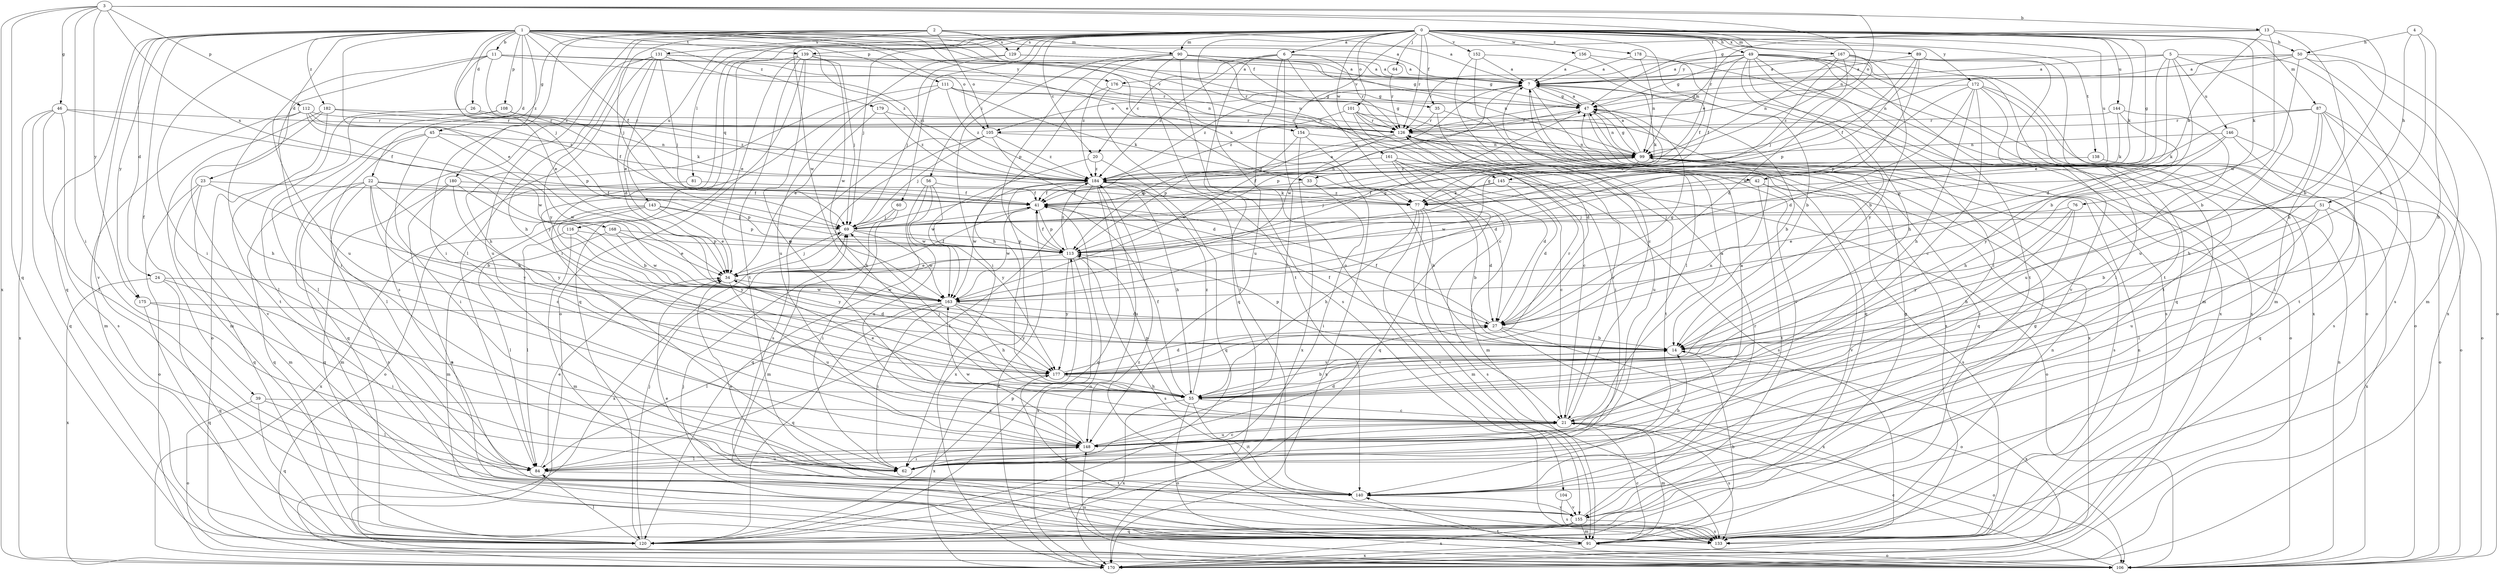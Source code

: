 strict digraph  {
0;
1;
2;
3;
4;
5;
6;
7;
11;
13;
14;
20;
21;
22;
23;
24;
26;
27;
33;
34;
35;
39;
41;
42;
45;
46;
47;
49;
50;
51;
55;
56;
60;
62;
64;
69;
76;
77;
81;
84;
87;
89;
90;
91;
99;
101;
104;
105;
106;
108;
111;
112;
113;
116;
120;
126;
129;
131;
133;
138;
139;
140;
143;
144;
145;
146;
148;
152;
154;
155;
156;
161;
163;
167;
168;
170;
172;
175;
176;
177;
178;
179;
180;
182;
184;
0 -> 6  [label=a];
0 -> 20  [label=c];
0 -> 33  [label=e];
0 -> 35  [label=f];
0 -> 42  [label=g];
0 -> 49  [label=h];
0 -> 50  [label=h];
0 -> 56  [label=i];
0 -> 60  [label=i];
0 -> 62  [label=i];
0 -> 64  [label=j];
0 -> 69  [label=j];
0 -> 76  [label=k];
0 -> 77  [label=k];
0 -> 81  [label=l];
0 -> 84  [label=l];
0 -> 87  [label=m];
0 -> 89  [label=m];
0 -> 90  [label=m];
0 -> 99  [label=n];
0 -> 101  [label=o];
0 -> 104  [label=o];
0 -> 116  [label=q];
0 -> 126  [label=r];
0 -> 129  [label=s];
0 -> 138  [label=t];
0 -> 143  [label=u];
0 -> 144  [label=u];
0 -> 145  [label=u];
0 -> 152  [label=v];
0 -> 154  [label=v];
0 -> 156  [label=w];
0 -> 161  [label=w];
0 -> 163  [label=w];
0 -> 167  [label=x];
0 -> 172  [label=y];
0 -> 178  [label=z];
1 -> 7  [label=a];
1 -> 11  [label=b];
1 -> 22  [label=d];
1 -> 23  [label=d];
1 -> 24  [label=d];
1 -> 26  [label=d];
1 -> 33  [label=e];
1 -> 34  [label=e];
1 -> 35  [label=f];
1 -> 39  [label=f];
1 -> 41  [label=f];
1 -> 42  [label=g];
1 -> 62  [label=i];
1 -> 69  [label=j];
1 -> 105  [label=o];
1 -> 108  [label=p];
1 -> 111  [label=p];
1 -> 120  [label=q];
1 -> 139  [label=t];
1 -> 145  [label=u];
1 -> 154  [label=v];
1 -> 155  [label=v];
1 -> 175  [label=y];
1 -> 179  [label=z];
1 -> 180  [label=z];
1 -> 182  [label=z];
1 -> 184  [label=z];
2 -> 7  [label=a];
2 -> 45  [label=g];
2 -> 62  [label=i];
2 -> 69  [label=j];
2 -> 90  [label=m];
2 -> 105  [label=o];
2 -> 129  [label=s];
2 -> 131  [label=s];
2 -> 133  [label=s];
3 -> 13  [label=b];
3 -> 46  [label=g];
3 -> 47  [label=g];
3 -> 62  [label=i];
3 -> 99  [label=n];
3 -> 105  [label=o];
3 -> 112  [label=p];
3 -> 120  [label=q];
3 -> 168  [label=x];
3 -> 170  [label=x];
3 -> 175  [label=y];
4 -> 14  [label=b];
4 -> 50  [label=h];
4 -> 51  [label=h];
4 -> 55  [label=h];
5 -> 7  [label=a];
5 -> 14  [label=b];
5 -> 27  [label=d];
5 -> 34  [label=e];
5 -> 133  [label=s];
5 -> 146  [label=u];
5 -> 148  [label=u];
5 -> 176  [label=y];
6 -> 7  [label=a];
6 -> 20  [label=c];
6 -> 21  [label=c];
6 -> 62  [label=i];
6 -> 120  [label=q];
6 -> 126  [label=r];
6 -> 148  [label=u];
6 -> 184  [label=z];
7 -> 47  [label=g];
7 -> 77  [label=k];
7 -> 105  [label=o];
7 -> 120  [label=q];
7 -> 133  [label=s];
7 -> 155  [label=v];
7 -> 163  [label=w];
7 -> 184  [label=z];
11 -> 34  [label=e];
11 -> 62  [label=i];
11 -> 99  [label=n];
11 -> 126  [label=r];
11 -> 148  [label=u];
11 -> 176  [label=y];
11 -> 184  [label=z];
13 -> 14  [label=b];
13 -> 55  [label=h];
13 -> 77  [label=k];
13 -> 126  [label=r];
13 -> 139  [label=t];
13 -> 163  [label=w];
14 -> 41  [label=f];
14 -> 113  [label=p];
14 -> 170  [label=x];
14 -> 177  [label=y];
20 -> 120  [label=q];
20 -> 163  [label=w];
20 -> 184  [label=z];
21 -> 7  [label=a];
21 -> 62  [label=i];
21 -> 91  [label=m];
21 -> 106  [label=o];
21 -> 113  [label=p];
21 -> 126  [label=r];
21 -> 133  [label=s];
21 -> 148  [label=u];
22 -> 14  [label=b];
22 -> 21  [label=c];
22 -> 41  [label=f];
22 -> 91  [label=m];
22 -> 113  [label=p];
22 -> 120  [label=q];
22 -> 133  [label=s];
22 -> 177  [label=y];
23 -> 14  [label=b];
23 -> 41  [label=f];
23 -> 91  [label=m];
23 -> 106  [label=o];
23 -> 120  [label=q];
24 -> 120  [label=q];
24 -> 148  [label=u];
24 -> 163  [label=w];
24 -> 170  [label=x];
26 -> 41  [label=f];
26 -> 84  [label=l];
26 -> 126  [label=r];
27 -> 14  [label=b];
27 -> 41  [label=f];
27 -> 47  [label=g];
27 -> 106  [label=o];
27 -> 170  [label=x];
33 -> 14  [label=b];
33 -> 41  [label=f];
33 -> 62  [label=i];
33 -> 170  [label=x];
34 -> 41  [label=f];
34 -> 47  [label=g];
34 -> 69  [label=j];
34 -> 148  [label=u];
34 -> 163  [label=w];
35 -> 27  [label=d];
35 -> 126  [label=r];
35 -> 133  [label=s];
39 -> 21  [label=c];
39 -> 84  [label=l];
39 -> 106  [label=o];
39 -> 120  [label=q];
41 -> 69  [label=j];
41 -> 106  [label=o];
41 -> 113  [label=p];
41 -> 163  [label=w];
42 -> 41  [label=f];
42 -> 133  [label=s];
42 -> 140  [label=t];
42 -> 155  [label=v];
45 -> 62  [label=i];
45 -> 84  [label=l];
45 -> 99  [label=n];
45 -> 120  [label=q];
45 -> 163  [label=w];
46 -> 41  [label=f];
46 -> 84  [label=l];
46 -> 120  [label=q];
46 -> 126  [label=r];
46 -> 133  [label=s];
46 -> 170  [label=x];
47 -> 7  [label=a];
47 -> 14  [label=b];
47 -> 99  [label=n];
47 -> 113  [label=p];
47 -> 120  [label=q];
47 -> 126  [label=r];
49 -> 7  [label=a];
49 -> 14  [label=b];
49 -> 41  [label=f];
49 -> 47  [label=g];
49 -> 55  [label=h];
49 -> 62  [label=i];
49 -> 91  [label=m];
49 -> 120  [label=q];
49 -> 126  [label=r];
49 -> 140  [label=t];
49 -> 155  [label=v];
49 -> 170  [label=x];
50 -> 7  [label=a];
50 -> 14  [label=b];
50 -> 91  [label=m];
50 -> 99  [label=n];
50 -> 106  [label=o];
50 -> 126  [label=r];
50 -> 170  [label=x];
51 -> 14  [label=b];
51 -> 34  [label=e];
51 -> 69  [label=j];
51 -> 84  [label=l];
51 -> 148  [label=u];
51 -> 170  [label=x];
55 -> 14  [label=b];
55 -> 21  [label=c];
55 -> 34  [label=e];
55 -> 41  [label=f];
55 -> 69  [label=j];
55 -> 106  [label=o];
55 -> 140  [label=t];
55 -> 170  [label=x];
55 -> 184  [label=z];
56 -> 41  [label=f];
56 -> 120  [label=q];
56 -> 148  [label=u];
56 -> 163  [label=w];
56 -> 177  [label=y];
60 -> 62  [label=i];
60 -> 69  [label=j];
60 -> 91  [label=m];
62 -> 14  [label=b];
64 -> 126  [label=r];
69 -> 7  [label=a];
69 -> 113  [label=p];
69 -> 163  [label=w];
69 -> 170  [label=x];
76 -> 21  [label=c];
76 -> 55  [label=h];
76 -> 69  [label=j];
76 -> 177  [label=y];
77 -> 14  [label=b];
77 -> 27  [label=d];
77 -> 55  [label=h];
77 -> 91  [label=m];
77 -> 133  [label=s];
77 -> 155  [label=v];
77 -> 184  [label=z];
81 -> 41  [label=f];
81 -> 106  [label=o];
84 -> 34  [label=e];
84 -> 140  [label=t];
84 -> 148  [label=u];
87 -> 55  [label=h];
87 -> 62  [label=i];
87 -> 77  [label=k];
87 -> 106  [label=o];
87 -> 126  [label=r];
87 -> 133  [label=s];
87 -> 140  [label=t];
89 -> 7  [label=a];
89 -> 41  [label=f];
89 -> 91  [label=m];
89 -> 113  [label=p];
89 -> 140  [label=t];
89 -> 163  [label=w];
90 -> 7  [label=a];
90 -> 47  [label=g];
90 -> 62  [label=i];
90 -> 99  [label=n];
90 -> 113  [label=p];
90 -> 126  [label=r];
90 -> 133  [label=s];
90 -> 140  [label=t];
90 -> 184  [label=z];
91 -> 14  [label=b];
91 -> 21  [label=c];
91 -> 47  [label=g];
91 -> 69  [label=j];
91 -> 99  [label=n];
91 -> 106  [label=o];
91 -> 170  [label=x];
91 -> 184  [label=z];
99 -> 7  [label=a];
99 -> 41  [label=f];
99 -> 47  [label=g];
99 -> 133  [label=s];
99 -> 163  [label=w];
99 -> 184  [label=z];
101 -> 21  [label=c];
101 -> 62  [label=i];
101 -> 106  [label=o];
101 -> 126  [label=r];
101 -> 170  [label=x];
101 -> 184  [label=z];
104 -> 133  [label=s];
104 -> 155  [label=v];
105 -> 27  [label=d];
105 -> 55  [label=h];
105 -> 69  [label=j];
105 -> 99  [label=n];
105 -> 133  [label=s];
105 -> 184  [label=z];
106 -> 21  [label=c];
106 -> 99  [label=n];
106 -> 140  [label=t];
106 -> 148  [label=u];
108 -> 77  [label=k];
108 -> 84  [label=l];
108 -> 106  [label=o];
108 -> 126  [label=r];
111 -> 47  [label=g];
111 -> 55  [label=h];
111 -> 77  [label=k];
111 -> 99  [label=n];
111 -> 177  [label=y];
111 -> 184  [label=z];
112 -> 55  [label=h];
112 -> 91  [label=m];
112 -> 113  [label=p];
112 -> 126  [label=r];
112 -> 163  [label=w];
112 -> 184  [label=z];
113 -> 34  [label=e];
113 -> 41  [label=f];
113 -> 47  [label=g];
113 -> 133  [label=s];
113 -> 170  [label=x];
113 -> 177  [label=y];
113 -> 184  [label=z];
116 -> 84  [label=l];
116 -> 91  [label=m];
116 -> 113  [label=p];
116 -> 177  [label=y];
120 -> 69  [label=j];
120 -> 84  [label=l];
120 -> 113  [label=p];
126 -> 99  [label=n];
126 -> 113  [label=p];
126 -> 140  [label=t];
126 -> 148  [label=u];
126 -> 163  [label=w];
129 -> 7  [label=a];
129 -> 47  [label=g];
129 -> 69  [label=j];
129 -> 148  [label=u];
131 -> 7  [label=a];
131 -> 27  [label=d];
131 -> 34  [label=e];
131 -> 55  [label=h];
131 -> 69  [label=j];
131 -> 77  [label=k];
131 -> 148  [label=u];
131 -> 177  [label=y];
131 -> 184  [label=z];
133 -> 99  [label=n];
133 -> 177  [label=y];
138 -> 106  [label=o];
138 -> 184  [label=z];
139 -> 7  [label=a];
139 -> 21  [label=c];
139 -> 34  [label=e];
139 -> 69  [label=j];
139 -> 106  [label=o];
139 -> 120  [label=q];
139 -> 140  [label=t];
139 -> 163  [label=w];
140 -> 34  [label=e];
140 -> 155  [label=v];
143 -> 34  [label=e];
143 -> 69  [label=j];
143 -> 91  [label=m];
143 -> 113  [label=p];
143 -> 170  [label=x];
143 -> 177  [label=y];
144 -> 77  [label=k];
144 -> 126  [label=r];
144 -> 148  [label=u];
144 -> 177  [label=y];
145 -> 27  [label=d];
145 -> 69  [label=j];
145 -> 77  [label=k];
145 -> 106  [label=o];
146 -> 55  [label=h];
146 -> 99  [label=n];
146 -> 106  [label=o];
146 -> 113  [label=p];
146 -> 120  [label=q];
148 -> 7  [label=a];
148 -> 21  [label=c];
148 -> 27  [label=d];
148 -> 62  [label=i];
148 -> 84  [label=l];
148 -> 163  [label=w];
152 -> 7  [label=a];
152 -> 21  [label=c];
152 -> 41  [label=f];
152 -> 84  [label=l];
154 -> 27  [label=d];
154 -> 99  [label=n];
154 -> 113  [label=p];
154 -> 170  [label=x];
155 -> 34  [label=e];
155 -> 47  [label=g];
155 -> 91  [label=m];
155 -> 120  [label=q];
155 -> 126  [label=r];
155 -> 133  [label=s];
155 -> 170  [label=x];
156 -> 7  [label=a];
156 -> 14  [label=b];
156 -> 170  [label=x];
161 -> 21  [label=c];
161 -> 27  [label=d];
161 -> 91  [label=m];
161 -> 120  [label=q];
161 -> 133  [label=s];
161 -> 184  [label=z];
163 -> 27  [label=d];
163 -> 55  [label=h];
163 -> 62  [label=i];
163 -> 84  [label=l];
163 -> 120  [label=q];
163 -> 177  [label=y];
167 -> 7  [label=a];
167 -> 27  [label=d];
167 -> 69  [label=j];
167 -> 99  [label=n];
167 -> 106  [label=o];
167 -> 177  [label=y];
167 -> 184  [label=z];
168 -> 34  [label=e];
168 -> 84  [label=l];
168 -> 113  [label=p];
168 -> 163  [label=w];
170 -> 41  [label=f];
172 -> 21  [label=c];
172 -> 27  [label=d];
172 -> 47  [label=g];
172 -> 55  [label=h];
172 -> 62  [label=i];
172 -> 106  [label=o];
172 -> 113  [label=p];
172 -> 140  [label=t];
175 -> 27  [label=d];
175 -> 62  [label=i];
175 -> 120  [label=q];
176 -> 47  [label=g];
176 -> 55  [label=h];
176 -> 140  [label=t];
177 -> 27  [label=d];
177 -> 55  [label=h];
177 -> 99  [label=n];
177 -> 126  [label=r];
177 -> 170  [label=x];
178 -> 7  [label=a];
178 -> 99  [label=n];
178 -> 170  [label=x];
179 -> 34  [label=e];
179 -> 126  [label=r];
179 -> 184  [label=z];
180 -> 14  [label=b];
180 -> 77  [label=k];
180 -> 120  [label=q];
180 -> 133  [label=s];
180 -> 177  [label=y];
182 -> 91  [label=m];
182 -> 126  [label=r];
182 -> 140  [label=t];
182 -> 155  [label=v];
182 -> 184  [label=z];
184 -> 41  [label=f];
184 -> 55  [label=h];
184 -> 77  [label=k];
184 -> 84  [label=l];
184 -> 99  [label=n];
184 -> 120  [label=q];
184 -> 148  [label=u];
184 -> 163  [label=w];
184 -> 170  [label=x];
}
